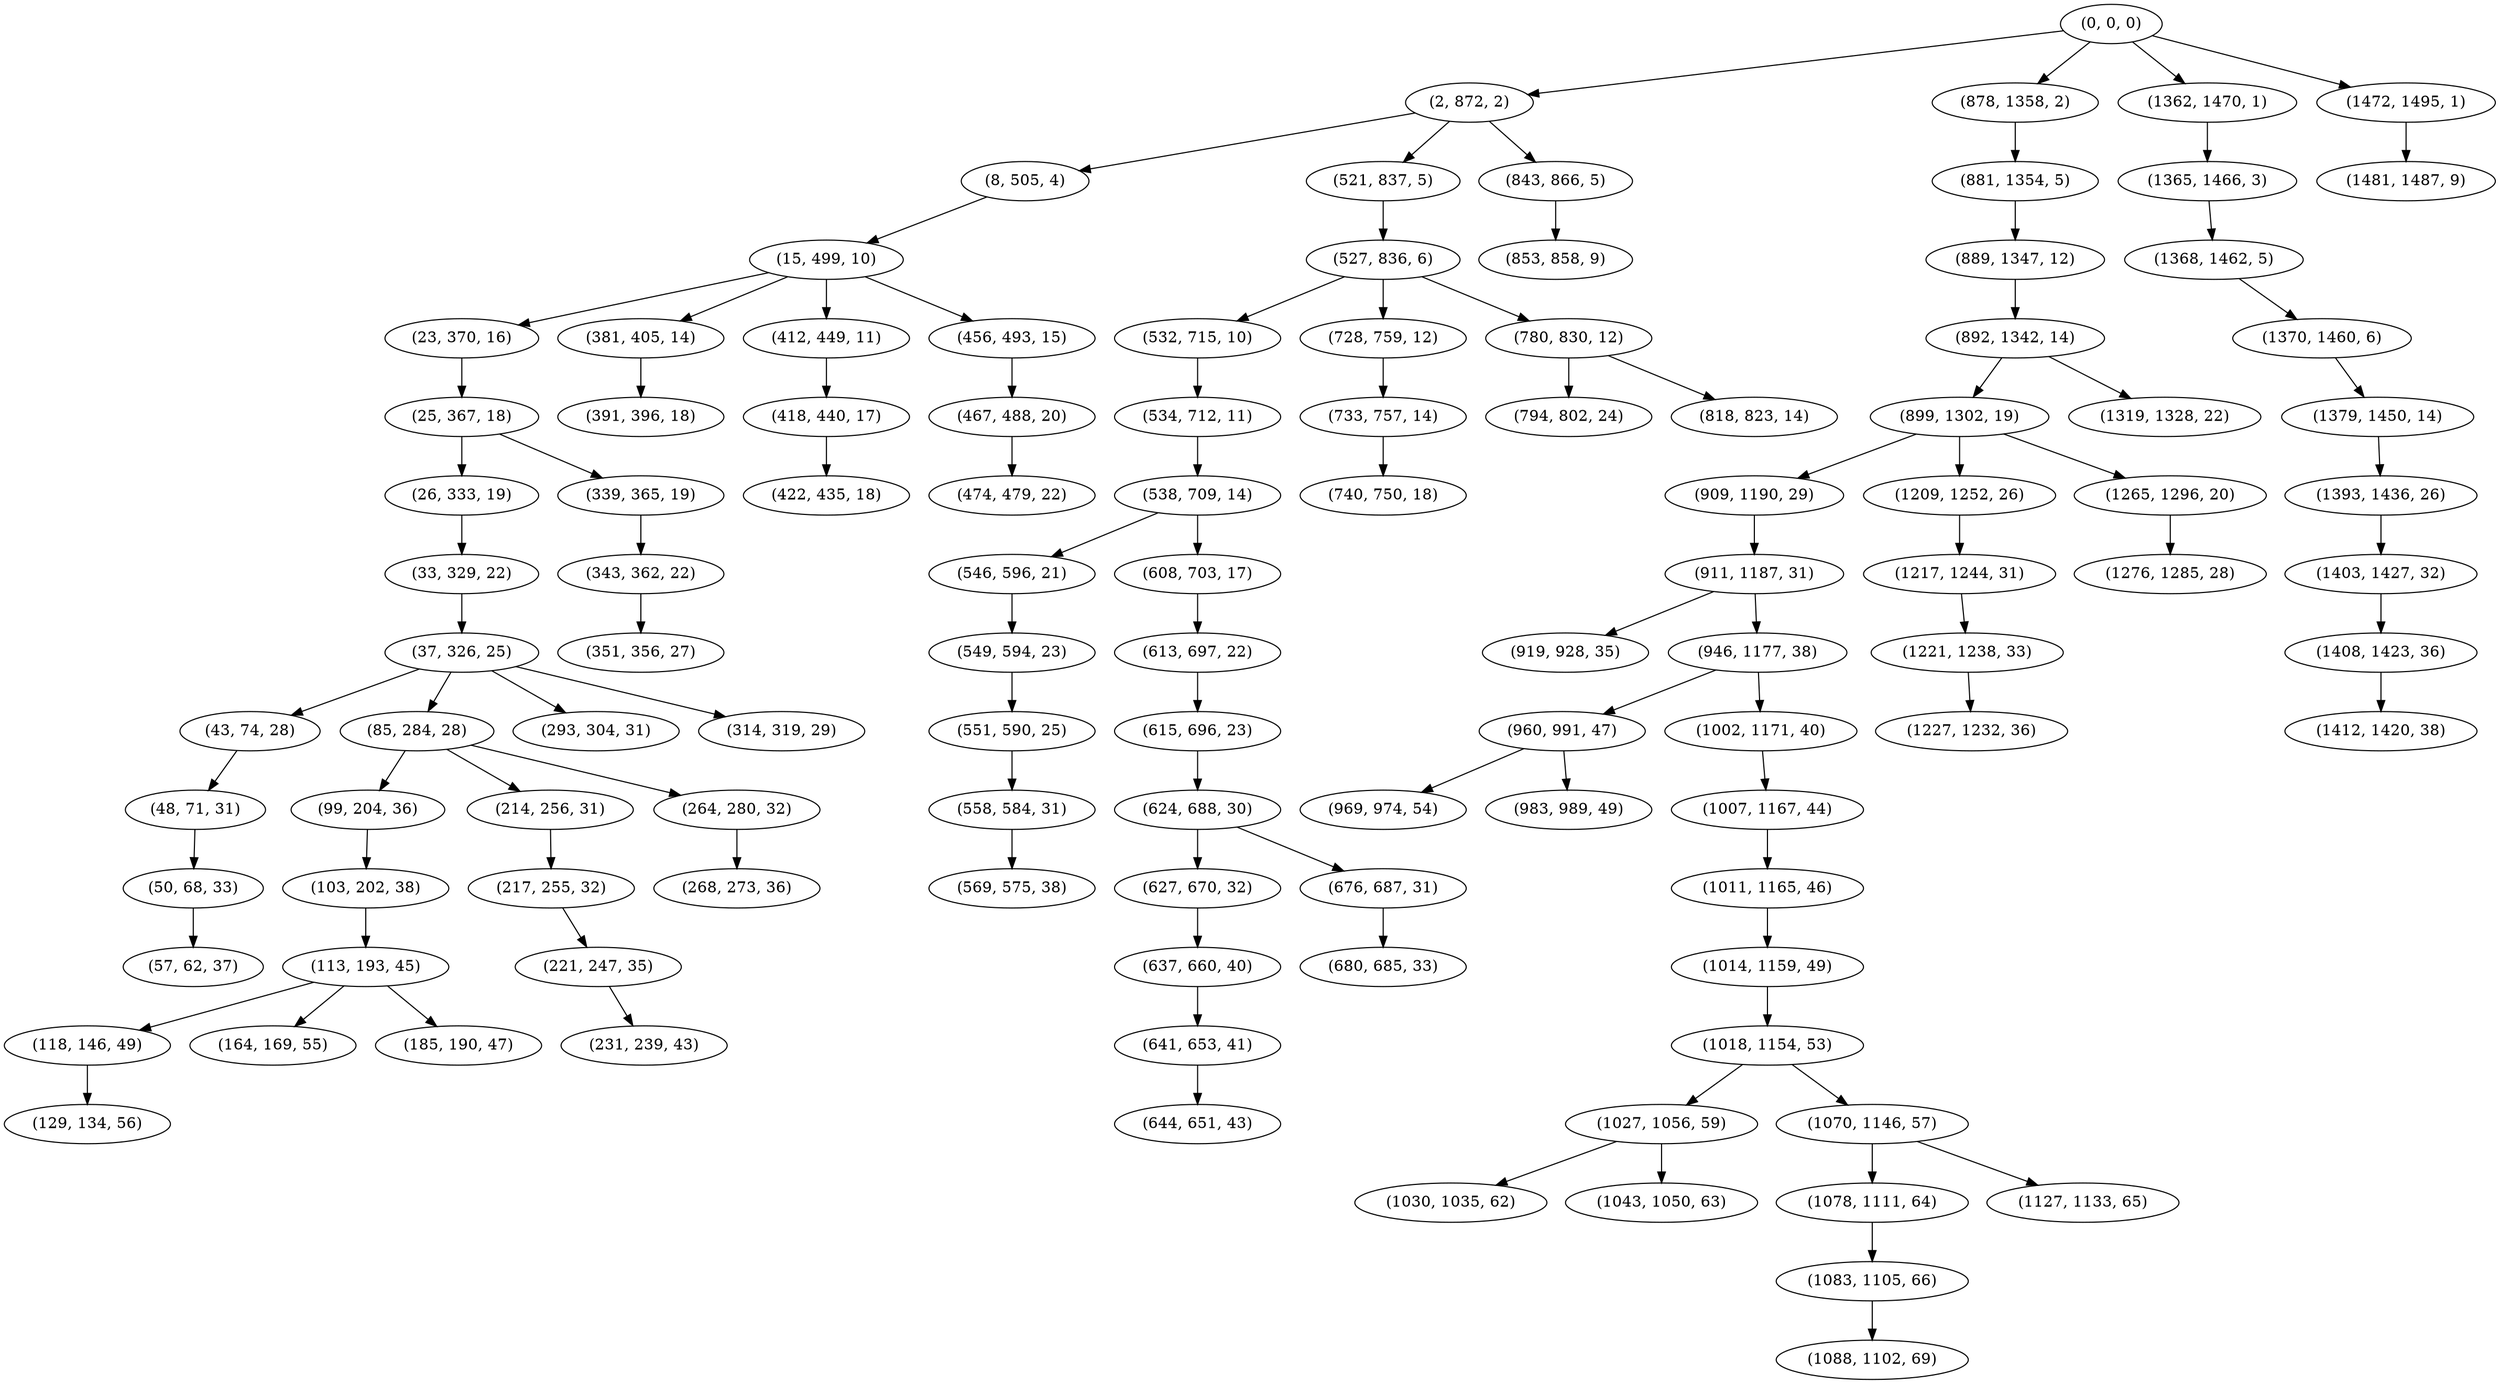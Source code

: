 digraph tree {
    "(0, 0, 0)";
    "(2, 872, 2)";
    "(8, 505, 4)";
    "(15, 499, 10)";
    "(23, 370, 16)";
    "(25, 367, 18)";
    "(26, 333, 19)";
    "(33, 329, 22)";
    "(37, 326, 25)";
    "(43, 74, 28)";
    "(48, 71, 31)";
    "(50, 68, 33)";
    "(57, 62, 37)";
    "(85, 284, 28)";
    "(99, 204, 36)";
    "(103, 202, 38)";
    "(113, 193, 45)";
    "(118, 146, 49)";
    "(129, 134, 56)";
    "(164, 169, 55)";
    "(185, 190, 47)";
    "(214, 256, 31)";
    "(217, 255, 32)";
    "(221, 247, 35)";
    "(231, 239, 43)";
    "(264, 280, 32)";
    "(268, 273, 36)";
    "(293, 304, 31)";
    "(314, 319, 29)";
    "(339, 365, 19)";
    "(343, 362, 22)";
    "(351, 356, 27)";
    "(381, 405, 14)";
    "(391, 396, 18)";
    "(412, 449, 11)";
    "(418, 440, 17)";
    "(422, 435, 18)";
    "(456, 493, 15)";
    "(467, 488, 20)";
    "(474, 479, 22)";
    "(521, 837, 5)";
    "(527, 836, 6)";
    "(532, 715, 10)";
    "(534, 712, 11)";
    "(538, 709, 14)";
    "(546, 596, 21)";
    "(549, 594, 23)";
    "(551, 590, 25)";
    "(558, 584, 31)";
    "(569, 575, 38)";
    "(608, 703, 17)";
    "(613, 697, 22)";
    "(615, 696, 23)";
    "(624, 688, 30)";
    "(627, 670, 32)";
    "(637, 660, 40)";
    "(641, 653, 41)";
    "(644, 651, 43)";
    "(676, 687, 31)";
    "(680, 685, 33)";
    "(728, 759, 12)";
    "(733, 757, 14)";
    "(740, 750, 18)";
    "(780, 830, 12)";
    "(794, 802, 24)";
    "(818, 823, 14)";
    "(843, 866, 5)";
    "(853, 858, 9)";
    "(878, 1358, 2)";
    "(881, 1354, 5)";
    "(889, 1347, 12)";
    "(892, 1342, 14)";
    "(899, 1302, 19)";
    "(909, 1190, 29)";
    "(911, 1187, 31)";
    "(919, 928, 35)";
    "(946, 1177, 38)";
    "(960, 991, 47)";
    "(969, 974, 54)";
    "(983, 989, 49)";
    "(1002, 1171, 40)";
    "(1007, 1167, 44)";
    "(1011, 1165, 46)";
    "(1014, 1159, 49)";
    "(1018, 1154, 53)";
    "(1027, 1056, 59)";
    "(1030, 1035, 62)";
    "(1043, 1050, 63)";
    "(1070, 1146, 57)";
    "(1078, 1111, 64)";
    "(1083, 1105, 66)";
    "(1088, 1102, 69)";
    "(1127, 1133, 65)";
    "(1209, 1252, 26)";
    "(1217, 1244, 31)";
    "(1221, 1238, 33)";
    "(1227, 1232, 36)";
    "(1265, 1296, 20)";
    "(1276, 1285, 28)";
    "(1319, 1328, 22)";
    "(1362, 1470, 1)";
    "(1365, 1466, 3)";
    "(1368, 1462, 5)";
    "(1370, 1460, 6)";
    "(1379, 1450, 14)";
    "(1393, 1436, 26)";
    "(1403, 1427, 32)";
    "(1408, 1423, 36)";
    "(1412, 1420, 38)";
    "(1472, 1495, 1)";
    "(1481, 1487, 9)";
    "(0, 0, 0)" -> "(2, 872, 2)";
    "(0, 0, 0)" -> "(878, 1358, 2)";
    "(0, 0, 0)" -> "(1362, 1470, 1)";
    "(0, 0, 0)" -> "(1472, 1495, 1)";
    "(2, 872, 2)" -> "(8, 505, 4)";
    "(2, 872, 2)" -> "(521, 837, 5)";
    "(2, 872, 2)" -> "(843, 866, 5)";
    "(8, 505, 4)" -> "(15, 499, 10)";
    "(15, 499, 10)" -> "(23, 370, 16)";
    "(15, 499, 10)" -> "(381, 405, 14)";
    "(15, 499, 10)" -> "(412, 449, 11)";
    "(15, 499, 10)" -> "(456, 493, 15)";
    "(23, 370, 16)" -> "(25, 367, 18)";
    "(25, 367, 18)" -> "(26, 333, 19)";
    "(25, 367, 18)" -> "(339, 365, 19)";
    "(26, 333, 19)" -> "(33, 329, 22)";
    "(33, 329, 22)" -> "(37, 326, 25)";
    "(37, 326, 25)" -> "(43, 74, 28)";
    "(37, 326, 25)" -> "(85, 284, 28)";
    "(37, 326, 25)" -> "(293, 304, 31)";
    "(37, 326, 25)" -> "(314, 319, 29)";
    "(43, 74, 28)" -> "(48, 71, 31)";
    "(48, 71, 31)" -> "(50, 68, 33)";
    "(50, 68, 33)" -> "(57, 62, 37)";
    "(85, 284, 28)" -> "(99, 204, 36)";
    "(85, 284, 28)" -> "(214, 256, 31)";
    "(85, 284, 28)" -> "(264, 280, 32)";
    "(99, 204, 36)" -> "(103, 202, 38)";
    "(103, 202, 38)" -> "(113, 193, 45)";
    "(113, 193, 45)" -> "(118, 146, 49)";
    "(113, 193, 45)" -> "(164, 169, 55)";
    "(113, 193, 45)" -> "(185, 190, 47)";
    "(118, 146, 49)" -> "(129, 134, 56)";
    "(214, 256, 31)" -> "(217, 255, 32)";
    "(217, 255, 32)" -> "(221, 247, 35)";
    "(221, 247, 35)" -> "(231, 239, 43)";
    "(264, 280, 32)" -> "(268, 273, 36)";
    "(339, 365, 19)" -> "(343, 362, 22)";
    "(343, 362, 22)" -> "(351, 356, 27)";
    "(381, 405, 14)" -> "(391, 396, 18)";
    "(412, 449, 11)" -> "(418, 440, 17)";
    "(418, 440, 17)" -> "(422, 435, 18)";
    "(456, 493, 15)" -> "(467, 488, 20)";
    "(467, 488, 20)" -> "(474, 479, 22)";
    "(521, 837, 5)" -> "(527, 836, 6)";
    "(527, 836, 6)" -> "(532, 715, 10)";
    "(527, 836, 6)" -> "(728, 759, 12)";
    "(527, 836, 6)" -> "(780, 830, 12)";
    "(532, 715, 10)" -> "(534, 712, 11)";
    "(534, 712, 11)" -> "(538, 709, 14)";
    "(538, 709, 14)" -> "(546, 596, 21)";
    "(538, 709, 14)" -> "(608, 703, 17)";
    "(546, 596, 21)" -> "(549, 594, 23)";
    "(549, 594, 23)" -> "(551, 590, 25)";
    "(551, 590, 25)" -> "(558, 584, 31)";
    "(558, 584, 31)" -> "(569, 575, 38)";
    "(608, 703, 17)" -> "(613, 697, 22)";
    "(613, 697, 22)" -> "(615, 696, 23)";
    "(615, 696, 23)" -> "(624, 688, 30)";
    "(624, 688, 30)" -> "(627, 670, 32)";
    "(624, 688, 30)" -> "(676, 687, 31)";
    "(627, 670, 32)" -> "(637, 660, 40)";
    "(637, 660, 40)" -> "(641, 653, 41)";
    "(641, 653, 41)" -> "(644, 651, 43)";
    "(676, 687, 31)" -> "(680, 685, 33)";
    "(728, 759, 12)" -> "(733, 757, 14)";
    "(733, 757, 14)" -> "(740, 750, 18)";
    "(780, 830, 12)" -> "(794, 802, 24)";
    "(780, 830, 12)" -> "(818, 823, 14)";
    "(843, 866, 5)" -> "(853, 858, 9)";
    "(878, 1358, 2)" -> "(881, 1354, 5)";
    "(881, 1354, 5)" -> "(889, 1347, 12)";
    "(889, 1347, 12)" -> "(892, 1342, 14)";
    "(892, 1342, 14)" -> "(899, 1302, 19)";
    "(892, 1342, 14)" -> "(1319, 1328, 22)";
    "(899, 1302, 19)" -> "(909, 1190, 29)";
    "(899, 1302, 19)" -> "(1209, 1252, 26)";
    "(899, 1302, 19)" -> "(1265, 1296, 20)";
    "(909, 1190, 29)" -> "(911, 1187, 31)";
    "(911, 1187, 31)" -> "(919, 928, 35)";
    "(911, 1187, 31)" -> "(946, 1177, 38)";
    "(946, 1177, 38)" -> "(960, 991, 47)";
    "(946, 1177, 38)" -> "(1002, 1171, 40)";
    "(960, 991, 47)" -> "(969, 974, 54)";
    "(960, 991, 47)" -> "(983, 989, 49)";
    "(1002, 1171, 40)" -> "(1007, 1167, 44)";
    "(1007, 1167, 44)" -> "(1011, 1165, 46)";
    "(1011, 1165, 46)" -> "(1014, 1159, 49)";
    "(1014, 1159, 49)" -> "(1018, 1154, 53)";
    "(1018, 1154, 53)" -> "(1027, 1056, 59)";
    "(1018, 1154, 53)" -> "(1070, 1146, 57)";
    "(1027, 1056, 59)" -> "(1030, 1035, 62)";
    "(1027, 1056, 59)" -> "(1043, 1050, 63)";
    "(1070, 1146, 57)" -> "(1078, 1111, 64)";
    "(1070, 1146, 57)" -> "(1127, 1133, 65)";
    "(1078, 1111, 64)" -> "(1083, 1105, 66)";
    "(1083, 1105, 66)" -> "(1088, 1102, 69)";
    "(1209, 1252, 26)" -> "(1217, 1244, 31)";
    "(1217, 1244, 31)" -> "(1221, 1238, 33)";
    "(1221, 1238, 33)" -> "(1227, 1232, 36)";
    "(1265, 1296, 20)" -> "(1276, 1285, 28)";
    "(1362, 1470, 1)" -> "(1365, 1466, 3)";
    "(1365, 1466, 3)" -> "(1368, 1462, 5)";
    "(1368, 1462, 5)" -> "(1370, 1460, 6)";
    "(1370, 1460, 6)" -> "(1379, 1450, 14)";
    "(1379, 1450, 14)" -> "(1393, 1436, 26)";
    "(1393, 1436, 26)" -> "(1403, 1427, 32)";
    "(1403, 1427, 32)" -> "(1408, 1423, 36)";
    "(1408, 1423, 36)" -> "(1412, 1420, 38)";
    "(1472, 1495, 1)" -> "(1481, 1487, 9)";
}
